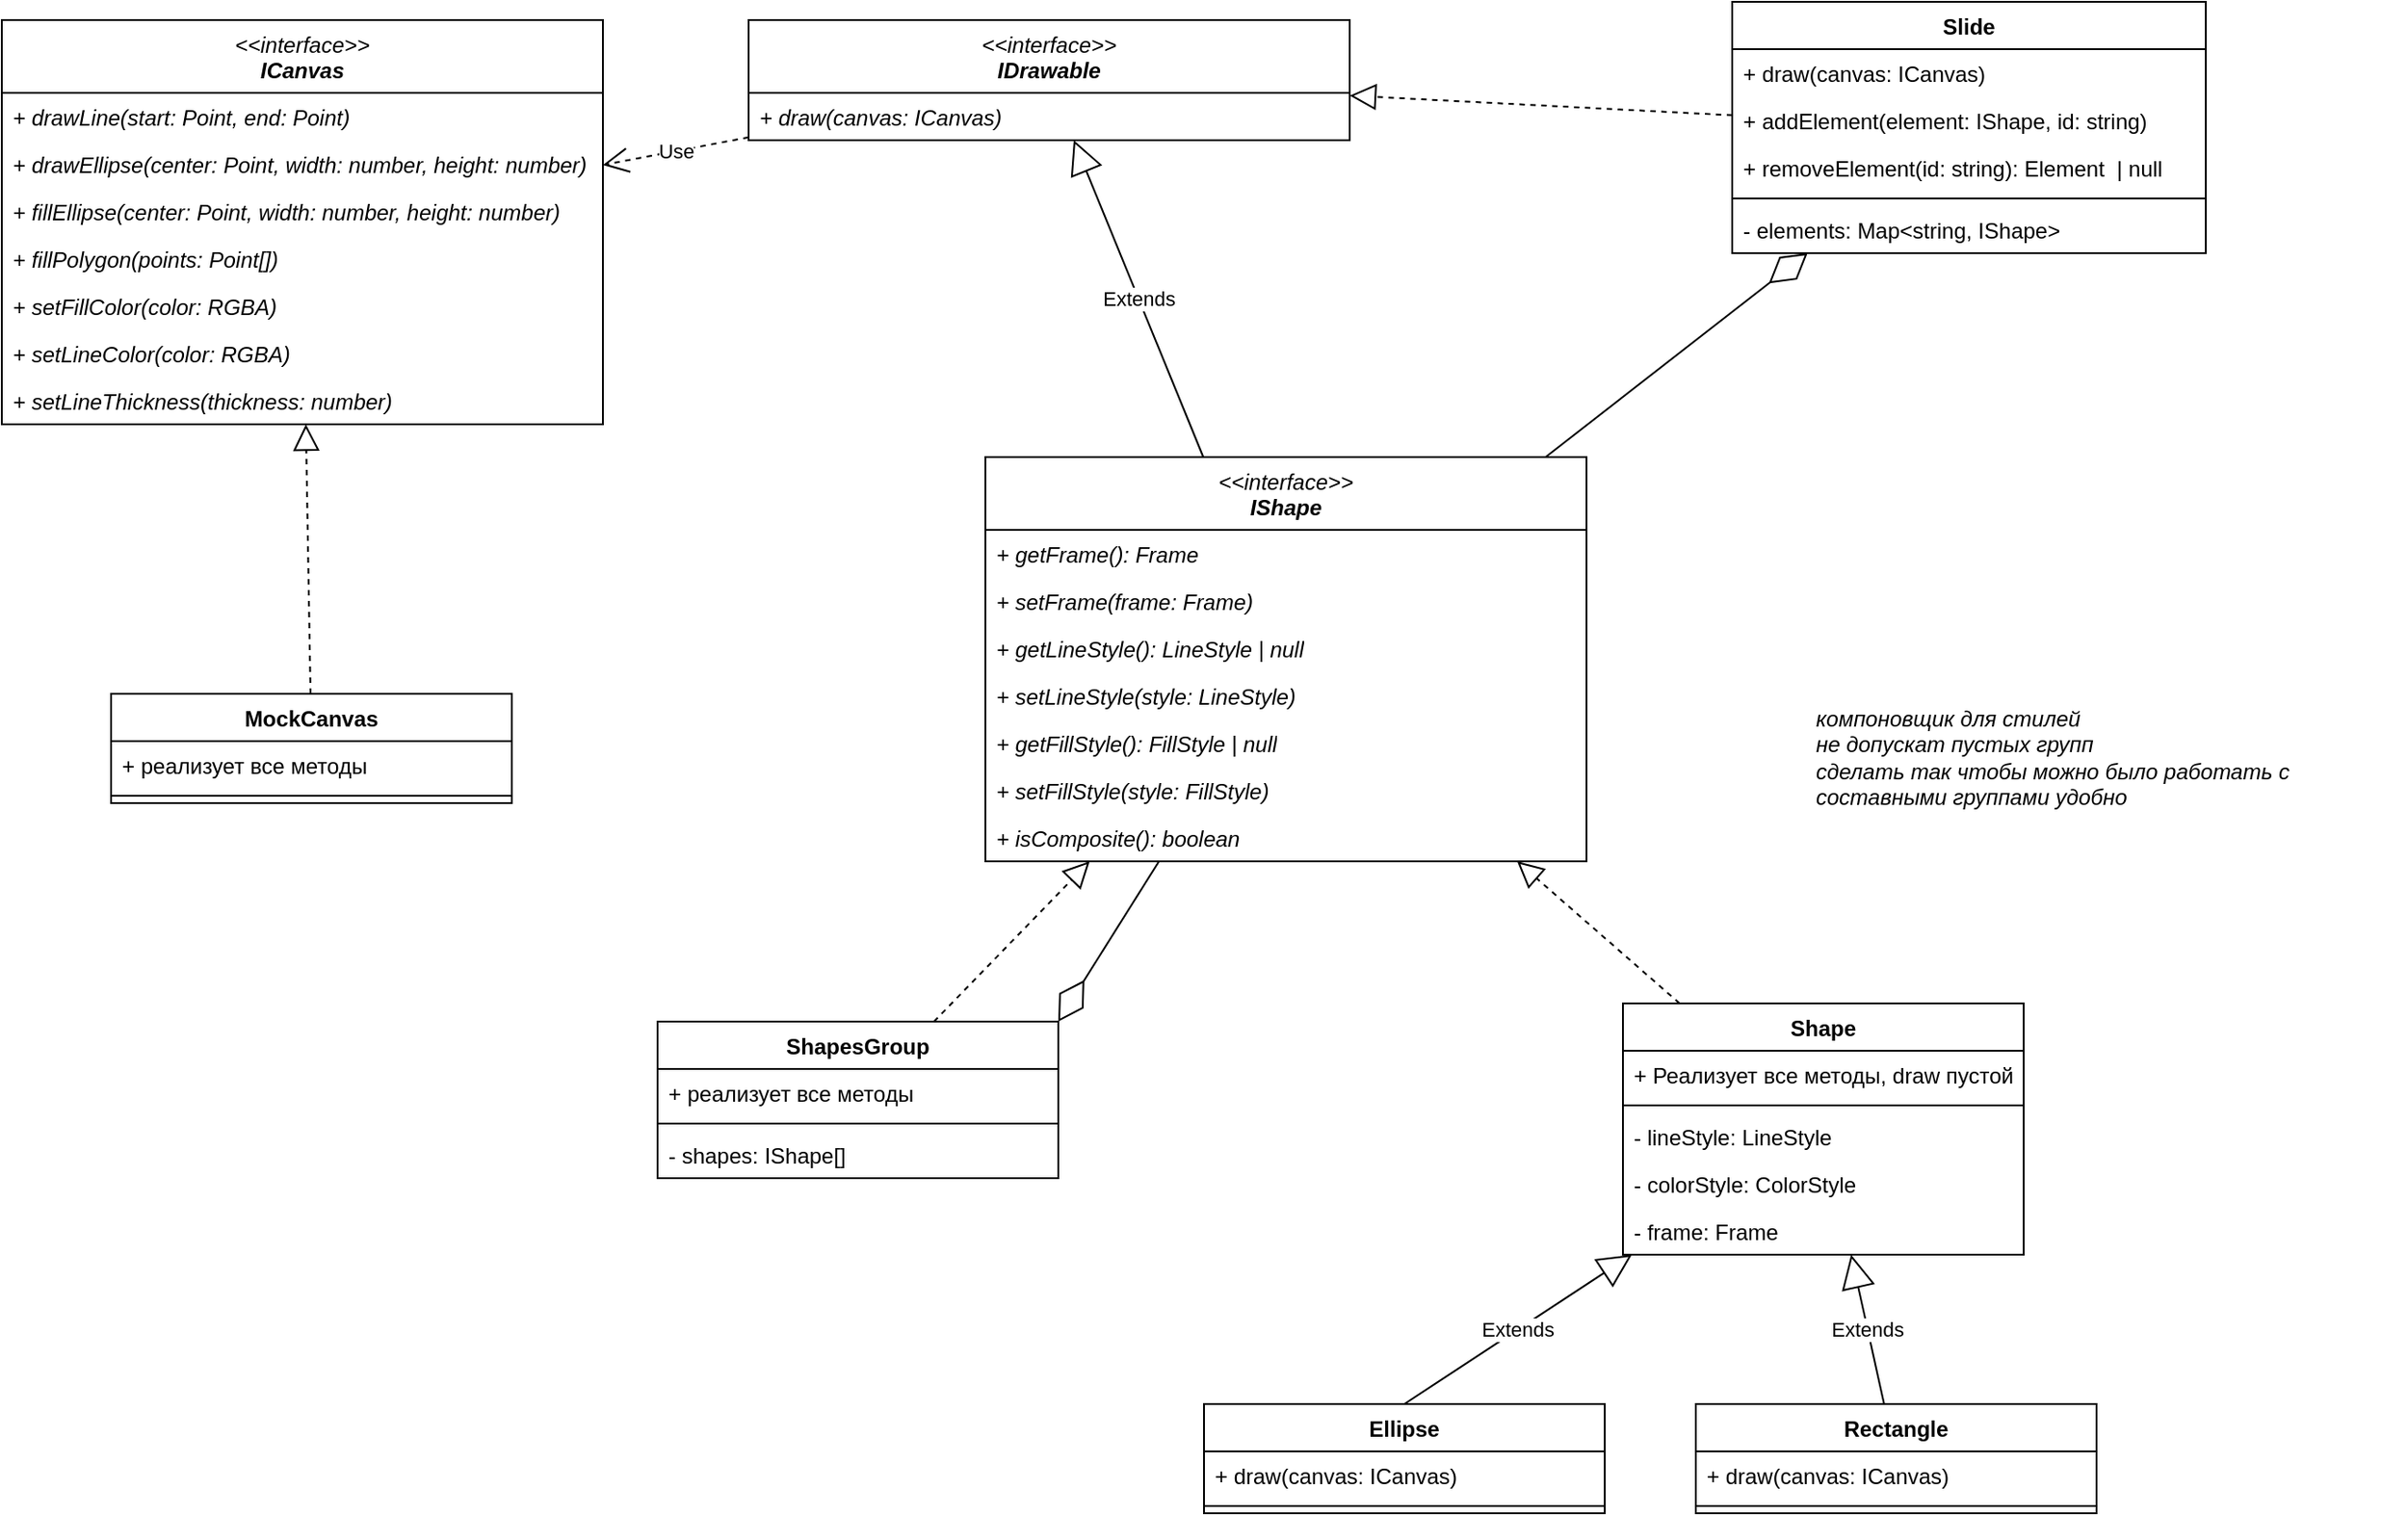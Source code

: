 <mxfile version="22.0.2" type="device">
  <diagram name="Page-1" id="Wd7IpUAxdXYiqGe9JL04">
    <mxGraphModel dx="1295" dy="1948" grid="1" gridSize="10" guides="1" tooltips="1" connect="1" arrows="1" fold="1" page="1" pageScale="1" pageWidth="827" pageHeight="1169" math="0" shadow="0">
      <root>
        <mxCell id="0" />
        <mxCell id="1" parent="0" />
        <mxCell id="46q81IR-mYQ_SQyIT16s-81" value="&lt;i style=&quot;font-weight: normal;&quot;&gt;&amp;lt;&amp;lt;interface&amp;gt;&amp;gt;&lt;/i&gt;&lt;br&gt;&lt;i&gt;ICanvas&lt;/i&gt;" style="swimlane;fontStyle=1;align=center;verticalAlign=top;childLayout=stackLayout;horizontal=1;startSize=40;horizontalStack=0;resizeParent=1;resizeParentMax=0;resizeLast=0;collapsible=1;marginBottom=0;whiteSpace=wrap;html=1;" parent="1" vertex="1">
          <mxGeometry x="270" y="-650" width="330" height="222" as="geometry" />
        </mxCell>
        <mxCell id="46q81IR-mYQ_SQyIT16s-82" value="+&amp;nbsp;drawLine(start: Point, end: Point)" style="text;strokeColor=none;fillColor=none;align=left;verticalAlign=top;spacingLeft=4;spacingRight=4;overflow=hidden;rotatable=0;points=[[0,0.5],[1,0.5]];portConstraint=eastwest;whiteSpace=wrap;html=1;fontStyle=2" parent="46q81IR-mYQ_SQyIT16s-81" vertex="1">
          <mxGeometry y="40" width="330" height="26" as="geometry" />
        </mxCell>
        <mxCell id="46q81IR-mYQ_SQyIT16s-83" value="+&amp;nbsp;drawEllipse(center: Point, width: number, height: number)" style="text;strokeColor=none;fillColor=none;align=left;verticalAlign=top;spacingLeft=4;spacingRight=4;overflow=hidden;rotatable=0;points=[[0,0.5],[1,0.5]];portConstraint=eastwest;whiteSpace=wrap;html=1;fontStyle=2" parent="46q81IR-mYQ_SQyIT16s-81" vertex="1">
          <mxGeometry y="66" width="330" height="26" as="geometry" />
        </mxCell>
        <mxCell id="46q81IR-mYQ_SQyIT16s-84" value="+&amp;nbsp;fillEllipse(center: Point, width: number, height: number)" style="text;strokeColor=none;fillColor=none;align=left;verticalAlign=top;spacingLeft=4;spacingRight=4;overflow=hidden;rotatable=0;points=[[0,0.5],[1,0.5]];portConstraint=eastwest;whiteSpace=wrap;html=1;fontStyle=2" parent="46q81IR-mYQ_SQyIT16s-81" vertex="1">
          <mxGeometry y="92" width="330" height="26" as="geometry" />
        </mxCell>
        <mxCell id="46q81IR-mYQ_SQyIT16s-85" value="+&amp;nbsp;fillPolygon(points: Point[])" style="text;strokeColor=none;fillColor=none;align=left;verticalAlign=top;spacingLeft=4;spacingRight=4;overflow=hidden;rotatable=0;points=[[0,0.5],[1,0.5]];portConstraint=eastwest;whiteSpace=wrap;html=1;fontStyle=2" parent="46q81IR-mYQ_SQyIT16s-81" vertex="1">
          <mxGeometry y="118" width="330" height="26" as="geometry" />
        </mxCell>
        <mxCell id="46q81IR-mYQ_SQyIT16s-86" value="+&amp;nbsp;setFillColor(color: RGBA)" style="text;strokeColor=none;fillColor=none;align=left;verticalAlign=top;spacingLeft=4;spacingRight=4;overflow=hidden;rotatable=0;points=[[0,0.5],[1,0.5]];portConstraint=eastwest;whiteSpace=wrap;html=1;fontStyle=2" parent="46q81IR-mYQ_SQyIT16s-81" vertex="1">
          <mxGeometry y="144" width="330" height="26" as="geometry" />
        </mxCell>
        <mxCell id="NJMLS7cSDRtt0C9bfpIb-1" value="+&amp;nbsp;setLineColor(color: RGBA)" style="text;strokeColor=none;fillColor=none;align=left;verticalAlign=top;spacingLeft=4;spacingRight=4;overflow=hidden;rotatable=0;points=[[0,0.5],[1,0.5]];portConstraint=eastwest;whiteSpace=wrap;html=1;fontStyle=2" parent="46q81IR-mYQ_SQyIT16s-81" vertex="1">
          <mxGeometry y="170" width="330" height="26" as="geometry" />
        </mxCell>
        <mxCell id="NJMLS7cSDRtt0C9bfpIb-2" value="+&amp;nbsp;setLineThickness(thickness: number)" style="text;strokeColor=none;fillColor=none;align=left;verticalAlign=top;spacingLeft=4;spacingRight=4;overflow=hidden;rotatable=0;points=[[0,0.5],[1,0.5]];portConstraint=eastwest;whiteSpace=wrap;html=1;fontStyle=2" parent="46q81IR-mYQ_SQyIT16s-81" vertex="1">
          <mxGeometry y="196" width="330" height="26" as="geometry" />
        </mxCell>
        <mxCell id="46q81IR-mYQ_SQyIT16s-118" value="Shape" style="swimlane;fontStyle=1;align=center;verticalAlign=top;childLayout=stackLayout;horizontal=1;startSize=26;horizontalStack=0;resizeParent=1;resizeParentMax=0;resizeLast=0;collapsible=1;marginBottom=0;whiteSpace=wrap;html=1;" parent="1" vertex="1">
          <mxGeometry x="1160" y="-110" width="220" height="138" as="geometry" />
        </mxCell>
        <mxCell id="46q81IR-mYQ_SQyIT16s-122" value="+ Реализует все методы, draw пустой" style="text;strokeColor=none;fillColor=none;align=left;verticalAlign=top;spacingLeft=4;spacingRight=4;overflow=hidden;rotatable=0;points=[[0,0.5],[1,0.5]];portConstraint=eastwest;whiteSpace=wrap;html=1;" parent="46q81IR-mYQ_SQyIT16s-118" vertex="1">
          <mxGeometry y="26" width="220" height="26" as="geometry" />
        </mxCell>
        <mxCell id="46q81IR-mYQ_SQyIT16s-123" value="" style="line;strokeWidth=1;fillColor=none;align=left;verticalAlign=middle;spacingTop=-1;spacingLeft=3;spacingRight=3;rotatable=0;labelPosition=right;points=[];portConstraint=eastwest;strokeColor=inherit;" parent="46q81IR-mYQ_SQyIT16s-118" vertex="1">
          <mxGeometry y="52" width="220" height="8" as="geometry" />
        </mxCell>
        <mxCell id="46q81IR-mYQ_SQyIT16s-126" value="- lineStyle: LineStyle" style="text;strokeColor=none;fillColor=none;align=left;verticalAlign=top;spacingLeft=4;spacingRight=4;overflow=hidden;rotatable=0;points=[[0,0.5],[1,0.5]];portConstraint=eastwest;whiteSpace=wrap;html=1;" parent="46q81IR-mYQ_SQyIT16s-118" vertex="1">
          <mxGeometry y="60" width="220" height="26" as="geometry" />
        </mxCell>
        <mxCell id="46q81IR-mYQ_SQyIT16s-127" value="- colorStyle: ColorStyle" style="text;strokeColor=none;fillColor=none;align=left;verticalAlign=top;spacingLeft=4;spacingRight=4;overflow=hidden;rotatable=0;points=[[0,0.5],[1,0.5]];portConstraint=eastwest;whiteSpace=wrap;html=1;" parent="46q81IR-mYQ_SQyIT16s-118" vertex="1">
          <mxGeometry y="86" width="220" height="26" as="geometry" />
        </mxCell>
        <mxCell id="46q81IR-mYQ_SQyIT16s-128" value="- frame: Frame" style="text;strokeColor=none;fillColor=none;align=left;verticalAlign=top;spacingLeft=4;spacingRight=4;overflow=hidden;rotatable=0;points=[[0,0.5],[1,0.5]];portConstraint=eastwest;whiteSpace=wrap;html=1;" parent="46q81IR-mYQ_SQyIT16s-118" vertex="1">
          <mxGeometry y="112" width="220" height="26" as="geometry" />
        </mxCell>
        <mxCell id="NJMLS7cSDRtt0C9bfpIb-3" value="&lt;i style=&quot;font-weight: normal;&quot;&gt;&amp;lt;&amp;lt;interface&amp;gt;&amp;gt;&lt;/i&gt;&lt;br&gt;&lt;i&gt;IDrawable&lt;/i&gt;" style="swimlane;fontStyle=1;align=center;verticalAlign=top;childLayout=stackLayout;horizontal=1;startSize=40;horizontalStack=0;resizeParent=1;resizeParentMax=0;resizeLast=0;collapsible=1;marginBottom=0;whiteSpace=wrap;html=1;" parent="1" vertex="1">
          <mxGeometry x="680" y="-650" width="330" height="66" as="geometry" />
        </mxCell>
        <mxCell id="NJMLS7cSDRtt0C9bfpIb-4" value="+&amp;nbsp;draw(canvas: ICanvas)" style="text;strokeColor=none;fillColor=none;align=left;verticalAlign=top;spacingLeft=4;spacingRight=4;overflow=hidden;rotatable=0;points=[[0,0.5],[1,0.5]];portConstraint=eastwest;whiteSpace=wrap;html=1;fontStyle=2" parent="NJMLS7cSDRtt0C9bfpIb-3" vertex="1">
          <mxGeometry y="40" width="330" height="26" as="geometry" />
        </mxCell>
        <mxCell id="NJMLS7cSDRtt0C9bfpIb-11" value="Use" style="endArrow=open;endSize=12;dashed=1;html=1;rounded=0;" parent="1" source="NJMLS7cSDRtt0C9bfpIb-3" target="46q81IR-mYQ_SQyIT16s-81" edge="1">
          <mxGeometry width="160" relative="1" as="geometry">
            <mxPoint x="540" y="-480" as="sourcePoint" />
            <mxPoint x="700" y="-480" as="targetPoint" />
          </mxGeometry>
        </mxCell>
        <mxCell id="NJMLS7cSDRtt0C9bfpIb-12" value="&lt;i style=&quot;font-weight: normal;&quot;&gt;&amp;lt;&amp;lt;interface&amp;gt;&amp;gt;&lt;/i&gt;&lt;br&gt;&lt;i&gt;IShape&lt;/i&gt;" style="swimlane;fontStyle=1;align=center;verticalAlign=top;childLayout=stackLayout;horizontal=1;startSize=40;horizontalStack=0;resizeParent=1;resizeParentMax=0;resizeLast=0;collapsible=1;marginBottom=0;whiteSpace=wrap;html=1;" parent="1" vertex="1">
          <mxGeometry x="810" y="-410" width="330" height="222" as="geometry" />
        </mxCell>
        <mxCell id="NJMLS7cSDRtt0C9bfpIb-13" value="+ getFrame(): Frame" style="text;strokeColor=none;fillColor=none;align=left;verticalAlign=top;spacingLeft=4;spacingRight=4;overflow=hidden;rotatable=0;points=[[0,0.5],[1,0.5]];portConstraint=eastwest;whiteSpace=wrap;html=1;fontStyle=2" parent="NJMLS7cSDRtt0C9bfpIb-12" vertex="1">
          <mxGeometry y="40" width="330" height="26" as="geometry" />
        </mxCell>
        <mxCell id="NJMLS7cSDRtt0C9bfpIb-14" value="+ setFrame(frame: Frame)" style="text;strokeColor=none;fillColor=none;align=left;verticalAlign=top;spacingLeft=4;spacingRight=4;overflow=hidden;rotatable=0;points=[[0,0.5],[1,0.5]];portConstraint=eastwest;whiteSpace=wrap;html=1;fontStyle=2" parent="NJMLS7cSDRtt0C9bfpIb-12" vertex="1">
          <mxGeometry y="66" width="330" height="26" as="geometry" />
        </mxCell>
        <mxCell id="NJMLS7cSDRtt0C9bfpIb-15" value="+ getLineStyle(): LineStyle | null" style="text;strokeColor=none;fillColor=none;align=left;verticalAlign=top;spacingLeft=4;spacingRight=4;overflow=hidden;rotatable=0;points=[[0,0.5],[1,0.5]];portConstraint=eastwest;whiteSpace=wrap;html=1;fontStyle=2" parent="NJMLS7cSDRtt0C9bfpIb-12" vertex="1">
          <mxGeometry y="92" width="330" height="26" as="geometry" />
        </mxCell>
        <mxCell id="NJMLS7cSDRtt0C9bfpIb-16" value="+ setLineStyle(style: LineStyle)" style="text;strokeColor=none;fillColor=none;align=left;verticalAlign=top;spacingLeft=4;spacingRight=4;overflow=hidden;rotatable=0;points=[[0,0.5],[1,0.5]];portConstraint=eastwest;whiteSpace=wrap;html=1;fontStyle=2" parent="NJMLS7cSDRtt0C9bfpIb-12" vertex="1">
          <mxGeometry y="118" width="330" height="26" as="geometry" />
        </mxCell>
        <mxCell id="NJMLS7cSDRtt0C9bfpIb-17" value="+&amp;nbsp;getFillStyle(): FillStyle | null" style="text;strokeColor=none;fillColor=none;align=left;verticalAlign=top;spacingLeft=4;spacingRight=4;overflow=hidden;rotatable=0;points=[[0,0.5],[1,0.5]];portConstraint=eastwest;whiteSpace=wrap;html=1;fontStyle=2" parent="NJMLS7cSDRtt0C9bfpIb-12" vertex="1">
          <mxGeometry y="144" width="330" height="26" as="geometry" />
        </mxCell>
        <mxCell id="NJMLS7cSDRtt0C9bfpIb-18" value="+&amp;nbsp;setFillStyle(style: FillStyle)" style="text;strokeColor=none;fillColor=none;align=left;verticalAlign=top;spacingLeft=4;spacingRight=4;overflow=hidden;rotatable=0;points=[[0,0.5],[1,0.5]];portConstraint=eastwest;whiteSpace=wrap;html=1;fontStyle=2" parent="NJMLS7cSDRtt0C9bfpIb-12" vertex="1">
          <mxGeometry y="170" width="330" height="26" as="geometry" />
        </mxCell>
        <mxCell id="NJMLS7cSDRtt0C9bfpIb-19" value="+&amp;nbsp;isComposite(): boolean" style="text;strokeColor=none;fillColor=none;align=left;verticalAlign=top;spacingLeft=4;spacingRight=4;overflow=hidden;rotatable=0;points=[[0,0.5],[1,0.5]];portConstraint=eastwest;whiteSpace=wrap;html=1;fontStyle=2" parent="NJMLS7cSDRtt0C9bfpIb-12" vertex="1">
          <mxGeometry y="196" width="330" height="26" as="geometry" />
        </mxCell>
        <mxCell id="NJMLS7cSDRtt0C9bfpIb-21" value="Extends" style="endArrow=block;endSize=16;endFill=0;html=1;rounded=0;" parent="1" source="NJMLS7cSDRtt0C9bfpIb-81" target="46q81IR-mYQ_SQyIT16s-118" edge="1">
          <mxGeometry width="160" relative="1" as="geometry">
            <mxPoint x="1624.615" y="-540" as="sourcePoint" />
            <mxPoint x="1230" y="-560" as="targetPoint" />
          </mxGeometry>
        </mxCell>
        <mxCell id="NJMLS7cSDRtt0C9bfpIb-80" value="" style="endArrow=block;dashed=1;endFill=0;endSize=12;html=1;rounded=0;" parent="1" source="46q81IR-mYQ_SQyIT16s-118" target="NJMLS7cSDRtt0C9bfpIb-12" edge="1">
          <mxGeometry width="160" relative="1" as="geometry">
            <mxPoint x="940" y="-400" as="sourcePoint" />
            <mxPoint x="868" y="-574" as="targetPoint" />
          </mxGeometry>
        </mxCell>
        <mxCell id="NJMLS7cSDRtt0C9bfpIb-81" value="Rectangle" style="swimlane;fontStyle=1;align=center;verticalAlign=top;childLayout=stackLayout;horizontal=1;startSize=26;horizontalStack=0;resizeParent=1;resizeParentMax=0;resizeLast=0;collapsible=1;marginBottom=0;whiteSpace=wrap;html=1;" parent="1" vertex="1">
          <mxGeometry x="1200" y="110" width="220" height="60" as="geometry" />
        </mxCell>
        <mxCell id="NJMLS7cSDRtt0C9bfpIb-82" value="+ draw(canvas: ICanvas)" style="text;strokeColor=none;fillColor=none;align=left;verticalAlign=top;spacingLeft=4;spacingRight=4;overflow=hidden;rotatable=0;points=[[0,0.5],[1,0.5]];portConstraint=eastwest;whiteSpace=wrap;html=1;" parent="NJMLS7cSDRtt0C9bfpIb-81" vertex="1">
          <mxGeometry y="26" width="220" height="26" as="geometry" />
        </mxCell>
        <mxCell id="NJMLS7cSDRtt0C9bfpIb-83" value="" style="line;strokeWidth=1;fillColor=none;align=left;verticalAlign=middle;spacingTop=-1;spacingLeft=3;spacingRight=3;rotatable=0;labelPosition=right;points=[];portConstraint=eastwest;strokeColor=inherit;" parent="NJMLS7cSDRtt0C9bfpIb-81" vertex="1">
          <mxGeometry y="52" width="220" height="8" as="geometry" />
        </mxCell>
        <mxCell id="NJMLS7cSDRtt0C9bfpIb-87" value="ShapesGroup" style="swimlane;fontStyle=1;align=center;verticalAlign=top;childLayout=stackLayout;horizontal=1;startSize=26;horizontalStack=0;resizeParent=1;resizeParentMax=0;resizeLast=0;collapsible=1;marginBottom=0;whiteSpace=wrap;html=1;" parent="1" vertex="1">
          <mxGeometry x="630" y="-100" width="220" height="86" as="geometry" />
        </mxCell>
        <mxCell id="NJMLS7cSDRtt0C9bfpIb-88" value="+ реализует все методы" style="text;strokeColor=none;fillColor=none;align=left;verticalAlign=top;spacingLeft=4;spacingRight=4;overflow=hidden;rotatable=0;points=[[0,0.5],[1,0.5]];portConstraint=eastwest;whiteSpace=wrap;html=1;" parent="NJMLS7cSDRtt0C9bfpIb-87" vertex="1">
          <mxGeometry y="26" width="220" height="26" as="geometry" />
        </mxCell>
        <mxCell id="NJMLS7cSDRtt0C9bfpIb-89" value="" style="line;strokeWidth=1;fillColor=none;align=left;verticalAlign=middle;spacingTop=-1;spacingLeft=3;spacingRight=3;rotatable=0;labelPosition=right;points=[];portConstraint=eastwest;strokeColor=inherit;" parent="NJMLS7cSDRtt0C9bfpIb-87" vertex="1">
          <mxGeometry y="52" width="220" height="8" as="geometry" />
        </mxCell>
        <mxCell id="NJMLS7cSDRtt0C9bfpIb-92" value="- shapes: IShape[]" style="text;strokeColor=none;fillColor=none;align=left;verticalAlign=top;spacingLeft=4;spacingRight=4;overflow=hidden;rotatable=0;points=[[0,0.5],[1,0.5]];portConstraint=eastwest;whiteSpace=wrap;html=1;" parent="NJMLS7cSDRtt0C9bfpIb-87" vertex="1">
          <mxGeometry y="60" width="220" height="26" as="geometry" />
        </mxCell>
        <mxCell id="NJMLS7cSDRtt0C9bfpIb-93" value="" style="endArrow=block;dashed=1;endFill=0;endSize=12;html=1;rounded=0;" parent="1" source="NJMLS7cSDRtt0C9bfpIb-87" target="NJMLS7cSDRtt0C9bfpIb-12" edge="1">
          <mxGeometry width="160" relative="1" as="geometry">
            <mxPoint x="1201" y="-100" as="sourcePoint" />
            <mxPoint x="1112" y="-178" as="targetPoint" />
          </mxGeometry>
        </mxCell>
        <mxCell id="NJMLS7cSDRtt0C9bfpIb-94" value="MockCanvas" style="swimlane;fontStyle=1;align=center;verticalAlign=top;childLayout=stackLayout;horizontal=1;startSize=26;horizontalStack=0;resizeParent=1;resizeParentMax=0;resizeLast=0;collapsible=1;marginBottom=0;whiteSpace=wrap;html=1;" parent="1" vertex="1">
          <mxGeometry x="330" y="-280" width="220" height="60" as="geometry" />
        </mxCell>
        <mxCell id="NJMLS7cSDRtt0C9bfpIb-95" value="+ реализует все методы" style="text;strokeColor=none;fillColor=none;align=left;verticalAlign=top;spacingLeft=4;spacingRight=4;overflow=hidden;rotatable=0;points=[[0,0.5],[1,0.5]];portConstraint=eastwest;whiteSpace=wrap;html=1;" parent="NJMLS7cSDRtt0C9bfpIb-94" vertex="1">
          <mxGeometry y="26" width="220" height="26" as="geometry" />
        </mxCell>
        <mxCell id="NJMLS7cSDRtt0C9bfpIb-96" value="" style="line;strokeWidth=1;fillColor=none;align=left;verticalAlign=middle;spacingTop=-1;spacingLeft=3;spacingRight=3;rotatable=0;labelPosition=right;points=[];portConstraint=eastwest;strokeColor=inherit;" parent="NJMLS7cSDRtt0C9bfpIb-94" vertex="1">
          <mxGeometry y="52" width="220" height="8" as="geometry" />
        </mxCell>
        <mxCell id="NJMLS7cSDRtt0C9bfpIb-99" value="" style="endArrow=block;dashed=1;endFill=0;endSize=12;html=1;rounded=0;" parent="1" source="NJMLS7cSDRtt0C9bfpIb-94" target="46q81IR-mYQ_SQyIT16s-81" edge="1">
          <mxGeometry width="160" relative="1" as="geometry">
            <mxPoint x="792" y="-90" as="sourcePoint" />
            <mxPoint x="877" y="-178" as="targetPoint" />
          </mxGeometry>
        </mxCell>
        <mxCell id="NJMLS7cSDRtt0C9bfpIb-104" value="" style="endArrow=block;dashed=1;endFill=0;endSize=12;html=1;rounded=0;" parent="1" source="NJMLS7cSDRtt0C9bfpIb-105" target="NJMLS7cSDRtt0C9bfpIb-3" edge="1">
          <mxGeometry width="160" relative="1" as="geometry">
            <mxPoint x="1200" y="-665.097" as="sourcePoint" />
            <mxPoint x="868" y="-574" as="targetPoint" />
          </mxGeometry>
        </mxCell>
        <mxCell id="NJMLS7cSDRtt0C9bfpIb-105" value="Slide" style="swimlane;fontStyle=1;align=center;verticalAlign=top;childLayout=stackLayout;horizontal=1;startSize=26;horizontalStack=0;resizeParent=1;resizeParentMax=0;resizeLast=0;collapsible=1;marginBottom=0;whiteSpace=wrap;html=1;" parent="1" vertex="1">
          <mxGeometry x="1220" y="-660" width="260" height="138" as="geometry" />
        </mxCell>
        <mxCell id="NJMLS7cSDRtt0C9bfpIb-106" value="+ draw(canvas: ICanvas)" style="text;strokeColor=none;fillColor=none;align=left;verticalAlign=top;spacingLeft=4;spacingRight=4;overflow=hidden;rotatable=0;points=[[0,0.5],[1,0.5]];portConstraint=eastwest;whiteSpace=wrap;html=1;" parent="NJMLS7cSDRtt0C9bfpIb-105" vertex="1">
          <mxGeometry y="26" width="260" height="26" as="geometry" />
        </mxCell>
        <mxCell id="NJMLS7cSDRtt0C9bfpIb-111" value="+ addElement(element: IShape, id: string)" style="text;strokeColor=none;fillColor=none;align=left;verticalAlign=top;spacingLeft=4;spacingRight=4;overflow=hidden;rotatable=0;points=[[0,0.5],[1,0.5]];portConstraint=eastwest;whiteSpace=wrap;html=1;" parent="NJMLS7cSDRtt0C9bfpIb-105" vertex="1">
          <mxGeometry y="52" width="260" height="26" as="geometry" />
        </mxCell>
        <mxCell id="NJMLS7cSDRtt0C9bfpIb-112" value="+ removeElement(id: string): Element&amp;nbsp; | null" style="text;strokeColor=none;fillColor=none;align=left;verticalAlign=top;spacingLeft=4;spacingRight=4;overflow=hidden;rotatable=0;points=[[0,0.5],[1,0.5]];portConstraint=eastwest;whiteSpace=wrap;html=1;" parent="NJMLS7cSDRtt0C9bfpIb-105" vertex="1">
          <mxGeometry y="78" width="260" height="26" as="geometry" />
        </mxCell>
        <mxCell id="NJMLS7cSDRtt0C9bfpIb-107" value="" style="line;strokeWidth=1;fillColor=none;align=left;verticalAlign=middle;spacingTop=-1;spacingLeft=3;spacingRight=3;rotatable=0;labelPosition=right;points=[];portConstraint=eastwest;strokeColor=inherit;" parent="NJMLS7cSDRtt0C9bfpIb-105" vertex="1">
          <mxGeometry y="104" width="260" height="8" as="geometry" />
        </mxCell>
        <mxCell id="NJMLS7cSDRtt0C9bfpIb-108" value="- elements: Map&amp;lt;string, IShape&amp;gt;" style="text;strokeColor=none;fillColor=none;align=left;verticalAlign=top;spacingLeft=4;spacingRight=4;overflow=hidden;rotatable=0;points=[[0,0.5],[1,0.5]];portConstraint=eastwest;whiteSpace=wrap;html=1;" parent="NJMLS7cSDRtt0C9bfpIb-105" vertex="1">
          <mxGeometry y="112" width="260" height="26" as="geometry" />
        </mxCell>
        <mxCell id="NJMLS7cSDRtt0C9bfpIb-113" value="" style="endArrow=diamondThin;endFill=0;endSize=24;html=1;rounded=0;" parent="1" source="NJMLS7cSDRtt0C9bfpIb-12" target="NJMLS7cSDRtt0C9bfpIb-105" edge="1">
          <mxGeometry width="160" relative="1" as="geometry">
            <mxPoint x="1080" y="-360" as="sourcePoint" />
            <mxPoint x="1350" y="-440" as="targetPoint" />
          </mxGeometry>
        </mxCell>
        <mxCell id="NJMLS7cSDRtt0C9bfpIb-114" value="" style="endArrow=diamondThin;endFill=0;endSize=24;html=1;rounded=0;entryX=1;entryY=0;entryDx=0;entryDy=0;" parent="1" source="NJMLS7cSDRtt0C9bfpIb-12" target="NJMLS7cSDRtt0C9bfpIb-87" edge="1">
          <mxGeometry width="160" relative="1" as="geometry">
            <mxPoint x="1271" y="-512" as="sourcePoint" />
            <mxPoint x="960" y="-100" as="targetPoint" />
          </mxGeometry>
        </mxCell>
        <mxCell id="HPYDakPVUXtzU__mUKwG-3" value="Ellipse" style="swimlane;fontStyle=1;align=center;verticalAlign=top;childLayout=stackLayout;horizontal=1;startSize=26;horizontalStack=0;resizeParent=1;resizeParentMax=0;resizeLast=0;collapsible=1;marginBottom=0;whiteSpace=wrap;html=1;" parent="1" vertex="1">
          <mxGeometry x="930" y="110" width="220" height="60" as="geometry" />
        </mxCell>
        <mxCell id="HPYDakPVUXtzU__mUKwG-4" value="+ draw(canvas: ICanvas)" style="text;strokeColor=none;fillColor=none;align=left;verticalAlign=top;spacingLeft=4;spacingRight=4;overflow=hidden;rotatable=0;points=[[0,0.5],[1,0.5]];portConstraint=eastwest;whiteSpace=wrap;html=1;" parent="HPYDakPVUXtzU__mUKwG-3" vertex="1">
          <mxGeometry y="26" width="220" height="26" as="geometry" />
        </mxCell>
        <mxCell id="HPYDakPVUXtzU__mUKwG-5" value="" style="line;strokeWidth=1;fillColor=none;align=left;verticalAlign=middle;spacingTop=-1;spacingLeft=3;spacingRight=3;rotatable=0;labelPosition=right;points=[];portConstraint=eastwest;strokeColor=inherit;" parent="HPYDakPVUXtzU__mUKwG-3" vertex="1">
          <mxGeometry y="52" width="220" height="8" as="geometry" />
        </mxCell>
        <mxCell id="HPYDakPVUXtzU__mUKwG-6" value="Extends" style="endArrow=block;endSize=16;endFill=0;html=1;rounded=0;exitX=0.5;exitY=0;exitDx=0;exitDy=0;" parent="1" source="HPYDakPVUXtzU__mUKwG-3" target="46q81IR-mYQ_SQyIT16s-118" edge="1">
          <mxGeometry width="160" relative="1" as="geometry">
            <mxPoint x="1313" y="120" as="sourcePoint" />
            <mxPoint x="1295" y="38" as="targetPoint" />
          </mxGeometry>
        </mxCell>
        <mxCell id="HPYDakPVUXtzU__mUKwG-7" value="Extends" style="endArrow=block;endSize=16;endFill=0;html=1;rounded=0;" parent="1" source="NJMLS7cSDRtt0C9bfpIb-12" target="NJMLS7cSDRtt0C9bfpIb-3" edge="1">
          <mxGeometry width="160" relative="1" as="geometry">
            <mxPoint x="850" y="-493.368" as="sourcePoint" />
            <mxPoint x="1175" y="38" as="targetPoint" />
          </mxGeometry>
        </mxCell>
        <mxCell id="HPYDakPVUXtzU__mUKwG-10" value="компоновщик для стилей&lt;br&gt;не допускат пустых групп&lt;br&gt;сделать так чтобы можно было работать с составными группами удобно" style="text;strokeColor=none;fillColor=none;align=left;verticalAlign=top;spacingLeft=4;spacingRight=4;overflow=hidden;rotatable=0;points=[[0,0.5],[1,0.5]];portConstraint=eastwest;whiteSpace=wrap;html=1;fontStyle=2" parent="1" vertex="1">
          <mxGeometry x="1260" y="-280" width="330" height="90" as="geometry" />
        </mxCell>
      </root>
    </mxGraphModel>
  </diagram>
</mxfile>
